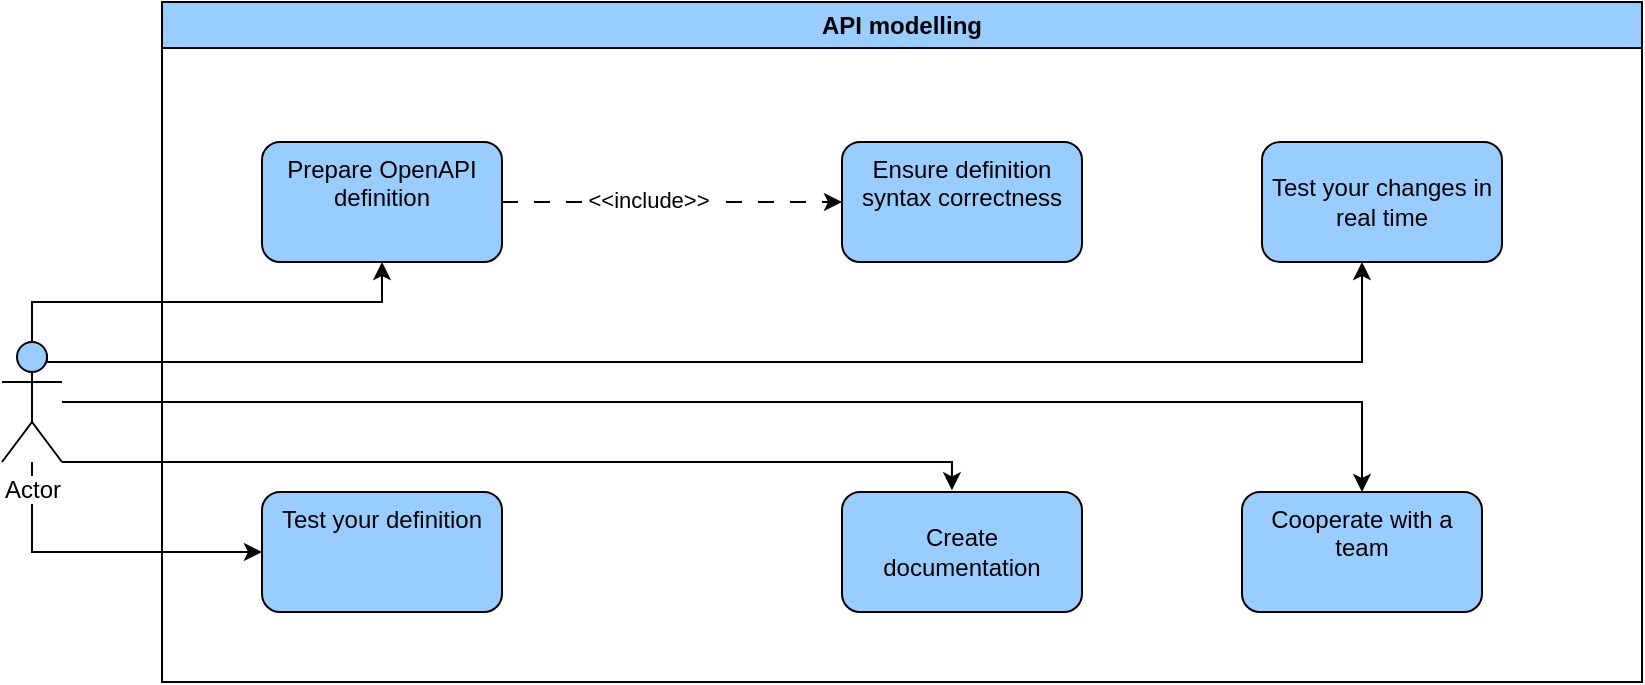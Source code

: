 <mxfile version="21.0.8" type="github">
  <diagram name="Page-1" id="kxcOQDuEne45LO7yProq">
    <mxGraphModel dx="1728" dy="990" grid="1" gridSize="10" guides="1" tooltips="1" connect="1" arrows="1" fold="1" page="1" pageScale="1" pageWidth="827" pageHeight="1169" math="0" shadow="0">
      <root>
        <mxCell id="0" />
        <mxCell id="1" parent="0" />
        <mxCell id="Jurovupwxo92sWbbuWnG-1" value="API modelling" style="swimlane;whiteSpace=wrap;html=1;fillColor=#99CCFF;" vertex="1" parent="1">
          <mxGeometry x="230" y="310" width="740" height="340" as="geometry" />
        </mxCell>
        <mxCell id="Jurovupwxo92sWbbuWnG-10" value="" style="edgeStyle=orthogonalEdgeStyle;rounded=0;orthogonalLoop=1;jettySize=auto;html=1;dashed=1;dashPattern=8 8;" edge="1" parent="Jurovupwxo92sWbbuWnG-1" source="Jurovupwxo92sWbbuWnG-3" target="Jurovupwxo92sWbbuWnG-9">
          <mxGeometry relative="1" as="geometry" />
        </mxCell>
        <mxCell id="Jurovupwxo92sWbbuWnG-11" value="&amp;lt;&amp;lt;include&amp;gt;&amp;gt;" style="edgeLabel;html=1;align=center;verticalAlign=middle;resizable=0;points=[];" vertex="1" connectable="0" parent="Jurovupwxo92sWbbuWnG-10">
          <mxGeometry x="-0.15" y="1" relative="1" as="geometry">
            <mxPoint as="offset" />
          </mxGeometry>
        </mxCell>
        <mxCell id="Jurovupwxo92sWbbuWnG-3" value="Prepare OpenAPI definition" style="rounded=1;whiteSpace=wrap;html=1;verticalAlign=top;fillColor=#99CCFF;" vertex="1" parent="Jurovupwxo92sWbbuWnG-1">
          <mxGeometry x="50" y="70" width="120" height="60" as="geometry" />
        </mxCell>
        <mxCell id="Jurovupwxo92sWbbuWnG-8" value="Test your changes in real time" style="rounded=1;whiteSpace=wrap;html=1;fillColor=#99CCFF;" vertex="1" parent="Jurovupwxo92sWbbuWnG-1">
          <mxGeometry x="550" y="70" width="120" height="60" as="geometry" />
        </mxCell>
        <mxCell id="Jurovupwxo92sWbbuWnG-9" value="Ensure definition syntax correctness" style="whiteSpace=wrap;html=1;verticalAlign=top;rounded=1;fillColor=#99CCFF;" vertex="1" parent="Jurovupwxo92sWbbuWnG-1">
          <mxGeometry x="340" y="70" width="120" height="60" as="geometry" />
        </mxCell>
        <mxCell id="Jurovupwxo92sWbbuWnG-13" value="Cooperate with a team" style="rounded=1;whiteSpace=wrap;html=1;verticalAlign=top;fillColor=#99CCFF;" vertex="1" parent="Jurovupwxo92sWbbuWnG-1">
          <mxGeometry x="540" y="245" width="120" height="60" as="geometry" />
        </mxCell>
        <mxCell id="Jurovupwxo92sWbbuWnG-17" value="Create documentation" style="rounded=1;whiteSpace=wrap;html=1;fillColor=#99CCFF;" vertex="1" parent="Jurovupwxo92sWbbuWnG-1">
          <mxGeometry x="340" y="245" width="120" height="60" as="geometry" />
        </mxCell>
        <mxCell id="Jurovupwxo92sWbbuWnG-18" value="Test your definition" style="rounded=1;whiteSpace=wrap;html=1;verticalAlign=top;fillColor=#99CCFF;" vertex="1" parent="Jurovupwxo92sWbbuWnG-1">
          <mxGeometry x="50" y="245" width="120" height="60" as="geometry" />
        </mxCell>
        <mxCell id="Jurovupwxo92sWbbuWnG-4" value="" style="edgeStyle=orthogonalEdgeStyle;rounded=0;orthogonalLoop=1;jettySize=auto;html=1;exitX=0.5;exitY=0;exitDx=0;exitDy=0;exitPerimeter=0;" edge="1" parent="1" source="Jurovupwxo92sWbbuWnG-2" target="Jurovupwxo92sWbbuWnG-3">
          <mxGeometry relative="1" as="geometry" />
        </mxCell>
        <mxCell id="Jurovupwxo92sWbbuWnG-7" style="edgeStyle=orthogonalEdgeStyle;rounded=0;orthogonalLoop=1;jettySize=auto;html=1;exitX=0.75;exitY=0.1;exitDx=0;exitDy=0;exitPerimeter=0;" edge="1" parent="1" source="Jurovupwxo92sWbbuWnG-2" target="Jurovupwxo92sWbbuWnG-8">
          <mxGeometry relative="1" as="geometry">
            <mxPoint x="310" y="600" as="targetPoint" />
            <Array as="points">
              <mxPoint x="173" y="490" />
              <mxPoint x="830" y="490" />
            </Array>
          </mxGeometry>
        </mxCell>
        <mxCell id="Jurovupwxo92sWbbuWnG-14" value="" style="edgeStyle=orthogonalEdgeStyle;rounded=0;orthogonalLoop=1;jettySize=auto;html=1;" edge="1" parent="1" source="Jurovupwxo92sWbbuWnG-2" target="Jurovupwxo92sWbbuWnG-13">
          <mxGeometry relative="1" as="geometry" />
        </mxCell>
        <mxCell id="Jurovupwxo92sWbbuWnG-16" style="edgeStyle=orthogonalEdgeStyle;rounded=0;orthogonalLoop=1;jettySize=auto;html=1;exitX=1;exitY=1;exitDx=0;exitDy=0;exitPerimeter=0;entryX=0.458;entryY=-0.014;entryDx=0;entryDy=0;entryPerimeter=0;" edge="1" parent="1" source="Jurovupwxo92sWbbuWnG-2" target="Jurovupwxo92sWbbuWnG-17">
          <mxGeometry relative="1" as="geometry">
            <mxPoint x="390" y="570" as="targetPoint" />
            <Array as="points">
              <mxPoint x="625" y="540" />
            </Array>
          </mxGeometry>
        </mxCell>
        <mxCell id="Jurovupwxo92sWbbuWnG-19" value="" style="edgeStyle=orthogonalEdgeStyle;rounded=0;orthogonalLoop=1;jettySize=auto;html=1;" edge="1" parent="1" source="Jurovupwxo92sWbbuWnG-2" target="Jurovupwxo92sWbbuWnG-18">
          <mxGeometry relative="1" as="geometry">
            <Array as="points">
              <mxPoint x="165" y="585" />
            </Array>
          </mxGeometry>
        </mxCell>
        <mxCell id="Jurovupwxo92sWbbuWnG-2" value="&lt;span style=&quot;background-color: rgb(255, 255, 255);&quot;&gt;Actor&lt;/span&gt;" style="shape=umlActor;verticalLabelPosition=bottom;verticalAlign=top;html=1;outlineConnect=0;fillColor=#99CCFF;" vertex="1" parent="1">
          <mxGeometry x="150" y="480" width="30" height="60" as="geometry" />
        </mxCell>
      </root>
    </mxGraphModel>
  </diagram>
</mxfile>
